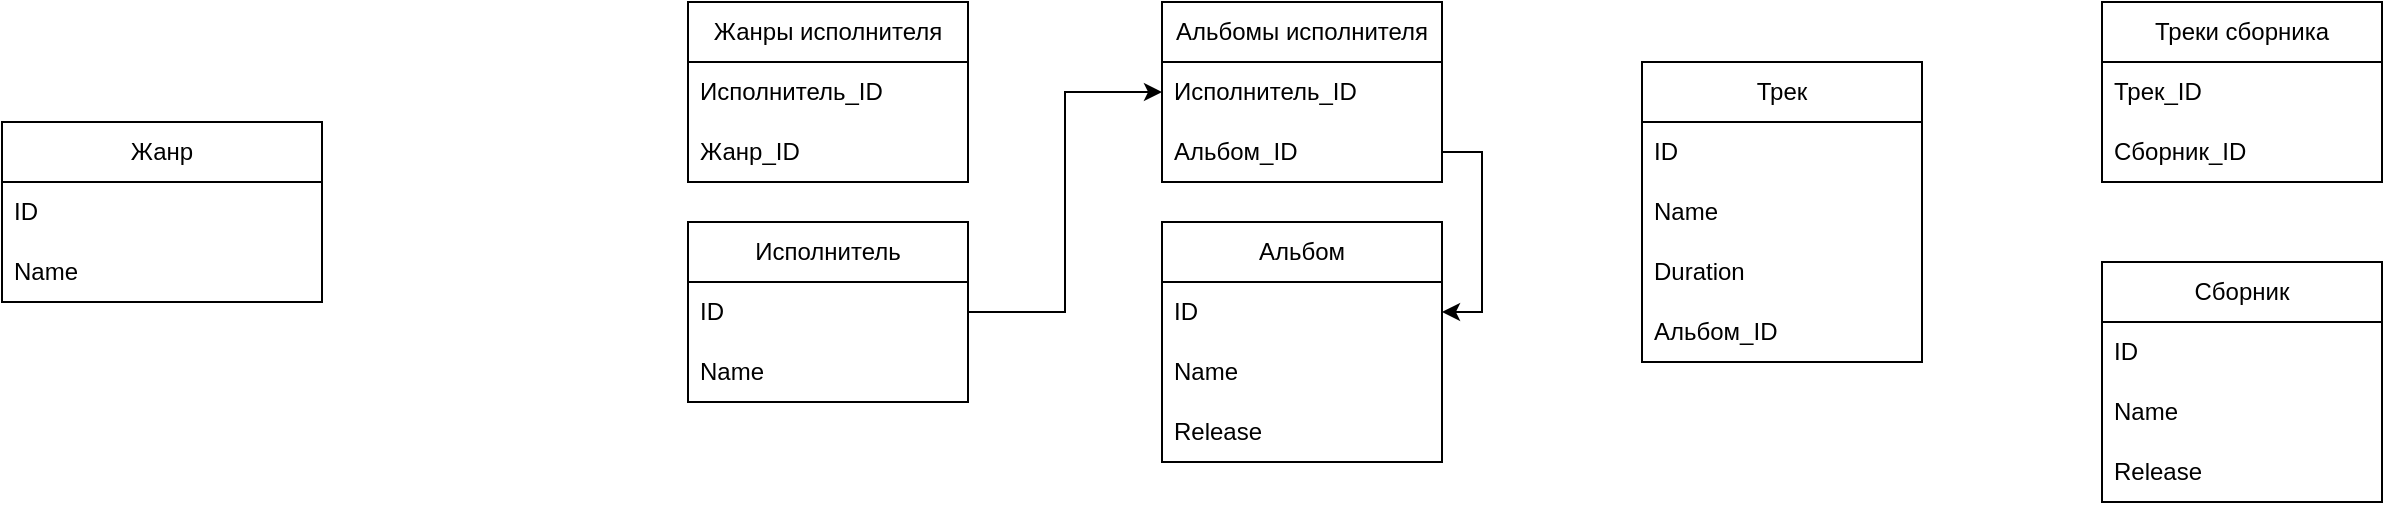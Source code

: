 <mxfile version="24.8.6">
  <diagram name="Страница — 1" id="p83p7fkda2OvCgM-RC0N">
    <mxGraphModel dx="1695" dy="465" grid="1" gridSize="10" guides="1" tooltips="1" connect="1" arrows="1" fold="1" page="1" pageScale="1" pageWidth="827" pageHeight="1169" math="0" shadow="0">
      <root>
        <mxCell id="0" />
        <mxCell id="1" parent="0" />
        <mxCell id="-yCcS0eBxVoNMcNn_K2l-11" value="Жанр" style="swimlane;fontStyle=0;childLayout=stackLayout;horizontal=1;startSize=30;horizontalStack=0;resizeParent=1;resizeParentMax=0;resizeLast=0;collapsible=1;marginBottom=0;whiteSpace=wrap;html=1;" parent="1" vertex="1">
          <mxGeometry x="-160" y="250" width="160" height="90" as="geometry" />
        </mxCell>
        <mxCell id="-yCcS0eBxVoNMcNn_K2l-12" value="ID" style="text;strokeColor=none;fillColor=none;align=left;verticalAlign=middle;spacingLeft=4;spacingRight=4;overflow=hidden;points=[[0,0.5],[1,0.5]];portConstraint=eastwest;rotatable=0;whiteSpace=wrap;html=1;" parent="-yCcS0eBxVoNMcNn_K2l-11" vertex="1">
          <mxGeometry y="30" width="160" height="30" as="geometry" />
        </mxCell>
        <mxCell id="-yCcS0eBxVoNMcNn_K2l-13" value="Name" style="text;strokeColor=none;fillColor=none;align=left;verticalAlign=middle;spacingLeft=4;spacingRight=4;overflow=hidden;points=[[0,0.5],[1,0.5]];portConstraint=eastwest;rotatable=0;whiteSpace=wrap;html=1;" parent="-yCcS0eBxVoNMcNn_K2l-11" vertex="1">
          <mxGeometry y="60" width="160" height="30" as="geometry" />
        </mxCell>
        <mxCell id="-yCcS0eBxVoNMcNn_K2l-15" value="Исполнитель" style="swimlane;fontStyle=0;childLayout=stackLayout;horizontal=1;startSize=30;horizontalStack=0;resizeParent=1;resizeParentMax=0;resizeLast=0;collapsible=1;marginBottom=0;whiteSpace=wrap;html=1;" parent="1" vertex="1">
          <mxGeometry x="183" y="300" width="140" height="90" as="geometry" />
        </mxCell>
        <mxCell id="-yCcS0eBxVoNMcNn_K2l-16" value="ID" style="text;strokeColor=none;fillColor=none;align=left;verticalAlign=middle;spacingLeft=4;spacingRight=4;overflow=hidden;points=[[0,0.5],[1,0.5]];portConstraint=eastwest;rotatable=0;whiteSpace=wrap;html=1;" parent="-yCcS0eBxVoNMcNn_K2l-15" vertex="1">
          <mxGeometry y="30" width="140" height="30" as="geometry" />
        </mxCell>
        <mxCell id="-yCcS0eBxVoNMcNn_K2l-17" value="Name" style="text;strokeColor=none;fillColor=none;align=left;verticalAlign=middle;spacingLeft=4;spacingRight=4;overflow=hidden;points=[[0,0.5],[1,0.5]];portConstraint=eastwest;rotatable=0;whiteSpace=wrap;html=1;" parent="-yCcS0eBxVoNMcNn_K2l-15" vertex="1">
          <mxGeometry y="60" width="140" height="30" as="geometry" />
        </mxCell>
        <mxCell id="-yCcS0eBxVoNMcNn_K2l-21" value="Альбом" style="swimlane;fontStyle=0;childLayout=stackLayout;horizontal=1;startSize=30;horizontalStack=0;resizeParent=1;resizeParentMax=0;resizeLast=0;collapsible=1;marginBottom=0;whiteSpace=wrap;html=1;" parent="1" vertex="1">
          <mxGeometry x="420" y="300" width="140" height="120" as="geometry" />
        </mxCell>
        <mxCell id="-yCcS0eBxVoNMcNn_K2l-22" value="ID" style="text;strokeColor=none;fillColor=none;align=left;verticalAlign=middle;spacingLeft=4;spacingRight=4;overflow=hidden;points=[[0,0.5],[1,0.5]];portConstraint=eastwest;rotatable=0;whiteSpace=wrap;html=1;" parent="-yCcS0eBxVoNMcNn_K2l-21" vertex="1">
          <mxGeometry y="30" width="140" height="30" as="geometry" />
        </mxCell>
        <mxCell id="-yCcS0eBxVoNMcNn_K2l-23" value="Name" style="text;strokeColor=none;fillColor=none;align=left;verticalAlign=middle;spacingLeft=4;spacingRight=4;overflow=hidden;points=[[0,0.5],[1,0.5]];portConstraint=eastwest;rotatable=0;whiteSpace=wrap;html=1;" parent="-yCcS0eBxVoNMcNn_K2l-21" vertex="1">
          <mxGeometry y="60" width="140" height="30" as="geometry" />
        </mxCell>
        <mxCell id="-yCcS0eBxVoNMcNn_K2l-25" value="Release" style="text;strokeColor=none;fillColor=none;align=left;verticalAlign=middle;spacingLeft=4;spacingRight=4;overflow=hidden;points=[[0,0.5],[1,0.5]];portConstraint=eastwest;rotatable=0;whiteSpace=wrap;html=1;" parent="-yCcS0eBxVoNMcNn_K2l-21" vertex="1">
          <mxGeometry y="90" width="140" height="30" as="geometry" />
        </mxCell>
        <mxCell id="-yCcS0eBxVoNMcNn_K2l-26" value="Трек" style="swimlane;fontStyle=0;childLayout=stackLayout;horizontal=1;startSize=30;horizontalStack=0;resizeParent=1;resizeParentMax=0;resizeLast=0;collapsible=1;marginBottom=0;whiteSpace=wrap;html=1;" parent="1" vertex="1">
          <mxGeometry x="660" y="220" width="140" height="150" as="geometry" />
        </mxCell>
        <mxCell id="-yCcS0eBxVoNMcNn_K2l-27" value="ID" style="text;strokeColor=none;fillColor=none;align=left;verticalAlign=middle;spacingLeft=4;spacingRight=4;overflow=hidden;points=[[0,0.5],[1,0.5]];portConstraint=eastwest;rotatable=0;whiteSpace=wrap;html=1;" parent="-yCcS0eBxVoNMcNn_K2l-26" vertex="1">
          <mxGeometry y="30" width="140" height="30" as="geometry" />
        </mxCell>
        <mxCell id="-yCcS0eBxVoNMcNn_K2l-28" value="Name" style="text;strokeColor=none;fillColor=none;align=left;verticalAlign=middle;spacingLeft=4;spacingRight=4;overflow=hidden;points=[[0,0.5],[1,0.5]];portConstraint=eastwest;rotatable=0;whiteSpace=wrap;html=1;" parent="-yCcS0eBxVoNMcNn_K2l-26" vertex="1">
          <mxGeometry y="60" width="140" height="30" as="geometry" />
        </mxCell>
        <mxCell id="-yCcS0eBxVoNMcNn_K2l-29" value="Duration" style="text;strokeColor=none;fillColor=none;align=left;verticalAlign=middle;spacingLeft=4;spacingRight=4;overflow=hidden;points=[[0,0.5],[1,0.5]];portConstraint=eastwest;rotatable=0;whiteSpace=wrap;html=1;" parent="-yCcS0eBxVoNMcNn_K2l-26" vertex="1">
          <mxGeometry y="90" width="140" height="30" as="geometry" />
        </mxCell>
        <mxCell id="SKl2ODFJPIL3bpRt0XE5-1" value="Альбом_ID" style="text;strokeColor=none;fillColor=none;align=left;verticalAlign=middle;spacingLeft=4;spacingRight=4;overflow=hidden;points=[[0,0.5],[1,0.5]];portConstraint=eastwest;rotatable=0;whiteSpace=wrap;html=1;" parent="-yCcS0eBxVoNMcNn_K2l-26" vertex="1">
          <mxGeometry y="120" width="140" height="30" as="geometry" />
        </mxCell>
        <mxCell id="PFCyBT63zvp8vpDStpCv-22" value="Жанры исполнителя" style="swimlane;fontStyle=0;childLayout=stackLayout;horizontal=1;startSize=30;horizontalStack=0;resizeParent=1;resizeParentMax=0;resizeLast=0;collapsible=1;marginBottom=0;whiteSpace=wrap;html=1;" parent="1" vertex="1">
          <mxGeometry x="183" y="190" width="140" height="90" as="geometry" />
        </mxCell>
        <mxCell id="PFCyBT63zvp8vpDStpCv-23" value="Исполнитель_ID" style="text;strokeColor=none;fillColor=none;align=left;verticalAlign=middle;spacingLeft=4;spacingRight=4;overflow=hidden;points=[[0,0.5],[1,0.5]];portConstraint=eastwest;rotatable=0;whiteSpace=wrap;html=1;" parent="PFCyBT63zvp8vpDStpCv-22" vertex="1">
          <mxGeometry y="30" width="140" height="30" as="geometry" />
        </mxCell>
        <mxCell id="PFCyBT63zvp8vpDStpCv-24" value="Жанр_ID" style="text;strokeColor=none;fillColor=none;align=left;verticalAlign=middle;spacingLeft=4;spacingRight=4;overflow=hidden;points=[[0,0.5],[1,0.5]];portConstraint=eastwest;rotatable=0;whiteSpace=wrap;html=1;" parent="PFCyBT63zvp8vpDStpCv-22" vertex="1">
          <mxGeometry y="60" width="140" height="30" as="geometry" />
        </mxCell>
        <mxCell id="PFCyBT63zvp8vpDStpCv-28" value="Альбомы исполнителя" style="swimlane;fontStyle=0;childLayout=stackLayout;horizontal=1;startSize=30;horizontalStack=0;resizeParent=1;resizeParentMax=0;resizeLast=0;collapsible=1;marginBottom=0;whiteSpace=wrap;html=1;" parent="1" vertex="1">
          <mxGeometry x="420" y="190" width="140" height="90" as="geometry" />
        </mxCell>
        <mxCell id="PFCyBT63zvp8vpDStpCv-30" value="Исполнитель_ID" style="text;strokeColor=none;fillColor=none;align=left;verticalAlign=middle;spacingLeft=4;spacingRight=4;overflow=hidden;points=[[0,0.5],[1,0.5]];portConstraint=eastwest;rotatable=0;whiteSpace=wrap;html=1;" parent="PFCyBT63zvp8vpDStpCv-28" vertex="1">
          <mxGeometry y="30" width="140" height="30" as="geometry" />
        </mxCell>
        <mxCell id="PFCyBT63zvp8vpDStpCv-31" value="Альбом_ID" style="text;strokeColor=none;fillColor=none;align=left;verticalAlign=middle;spacingLeft=4;spacingRight=4;overflow=hidden;points=[[0,0.5],[1,0.5]];portConstraint=eastwest;rotatable=0;whiteSpace=wrap;html=1;" parent="PFCyBT63zvp8vpDStpCv-28" vertex="1">
          <mxGeometry y="60" width="140" height="30" as="geometry" />
        </mxCell>
        <mxCell id="PFCyBT63zvp8vpDStpCv-36" value="Сборник" style="swimlane;fontStyle=0;childLayout=stackLayout;horizontal=1;startSize=30;horizontalStack=0;resizeParent=1;resizeParentMax=0;resizeLast=0;collapsible=1;marginBottom=0;whiteSpace=wrap;html=1;" parent="1" vertex="1">
          <mxGeometry x="890" y="320" width="140" height="120" as="geometry" />
        </mxCell>
        <mxCell id="PFCyBT63zvp8vpDStpCv-37" value="ID" style="text;strokeColor=none;fillColor=none;align=left;verticalAlign=middle;spacingLeft=4;spacingRight=4;overflow=hidden;points=[[0,0.5],[1,0.5]];portConstraint=eastwest;rotatable=0;whiteSpace=wrap;html=1;" parent="PFCyBT63zvp8vpDStpCv-36" vertex="1">
          <mxGeometry y="30" width="140" height="30" as="geometry" />
        </mxCell>
        <mxCell id="PFCyBT63zvp8vpDStpCv-38" value="Name" style="text;strokeColor=none;fillColor=none;align=left;verticalAlign=middle;spacingLeft=4;spacingRight=4;overflow=hidden;points=[[0,0.5],[1,0.5]];portConstraint=eastwest;rotatable=0;whiteSpace=wrap;html=1;" parent="PFCyBT63zvp8vpDStpCv-36" vertex="1">
          <mxGeometry y="60" width="140" height="30" as="geometry" />
        </mxCell>
        <mxCell id="PFCyBT63zvp8vpDStpCv-39" value="Release" style="text;strokeColor=none;fillColor=none;align=left;verticalAlign=middle;spacingLeft=4;spacingRight=4;overflow=hidden;points=[[0,0.5],[1,0.5]];portConstraint=eastwest;rotatable=0;whiteSpace=wrap;html=1;" parent="PFCyBT63zvp8vpDStpCv-36" vertex="1">
          <mxGeometry y="90" width="140" height="30" as="geometry" />
        </mxCell>
        <mxCell id="PFCyBT63zvp8vpDStpCv-40" value="Треки сборника" style="swimlane;fontStyle=0;childLayout=stackLayout;horizontal=1;startSize=30;horizontalStack=0;resizeParent=1;resizeParentMax=0;resizeLast=0;collapsible=1;marginBottom=0;whiteSpace=wrap;html=1;" parent="1" vertex="1">
          <mxGeometry x="890" y="190" width="140" height="90" as="geometry" />
        </mxCell>
        <mxCell id="PFCyBT63zvp8vpDStpCv-41" value="Трек_ID" style="text;strokeColor=none;fillColor=none;align=left;verticalAlign=middle;spacingLeft=4;spacingRight=4;overflow=hidden;points=[[0,0.5],[1,0.5]];portConstraint=eastwest;rotatable=0;whiteSpace=wrap;html=1;" parent="PFCyBT63zvp8vpDStpCv-40" vertex="1">
          <mxGeometry y="30" width="140" height="30" as="geometry" />
        </mxCell>
        <mxCell id="9r1vEBP-v0hoDnlEXhdJ-8" value="Сборник_ID" style="text;strokeColor=none;fillColor=none;align=left;verticalAlign=middle;spacingLeft=4;spacingRight=4;overflow=hidden;points=[[0,0.5],[1,0.5]];portConstraint=eastwest;rotatable=0;whiteSpace=wrap;html=1;" parent="PFCyBT63zvp8vpDStpCv-40" vertex="1">
          <mxGeometry y="60" width="140" height="30" as="geometry" />
        </mxCell>
        <mxCell id="5FA7B46a9E2rMxHne8iR-1" style="edgeStyle=orthogonalEdgeStyle;rounded=0;orthogonalLoop=1;jettySize=auto;html=1;exitX=1;exitY=0.5;exitDx=0;exitDy=0;entryX=0;entryY=0.5;entryDx=0;entryDy=0;" edge="1" parent="1" source="-yCcS0eBxVoNMcNn_K2l-16" target="PFCyBT63zvp8vpDStpCv-30">
          <mxGeometry relative="1" as="geometry" />
        </mxCell>
        <mxCell id="5FA7B46a9E2rMxHne8iR-2" style="edgeStyle=orthogonalEdgeStyle;rounded=0;orthogonalLoop=1;jettySize=auto;html=1;exitX=1;exitY=0.5;exitDx=0;exitDy=0;entryX=1;entryY=0.5;entryDx=0;entryDy=0;" edge="1" parent="1" source="PFCyBT63zvp8vpDStpCv-31" target="-yCcS0eBxVoNMcNn_K2l-22">
          <mxGeometry relative="1" as="geometry" />
        </mxCell>
      </root>
    </mxGraphModel>
  </diagram>
</mxfile>
